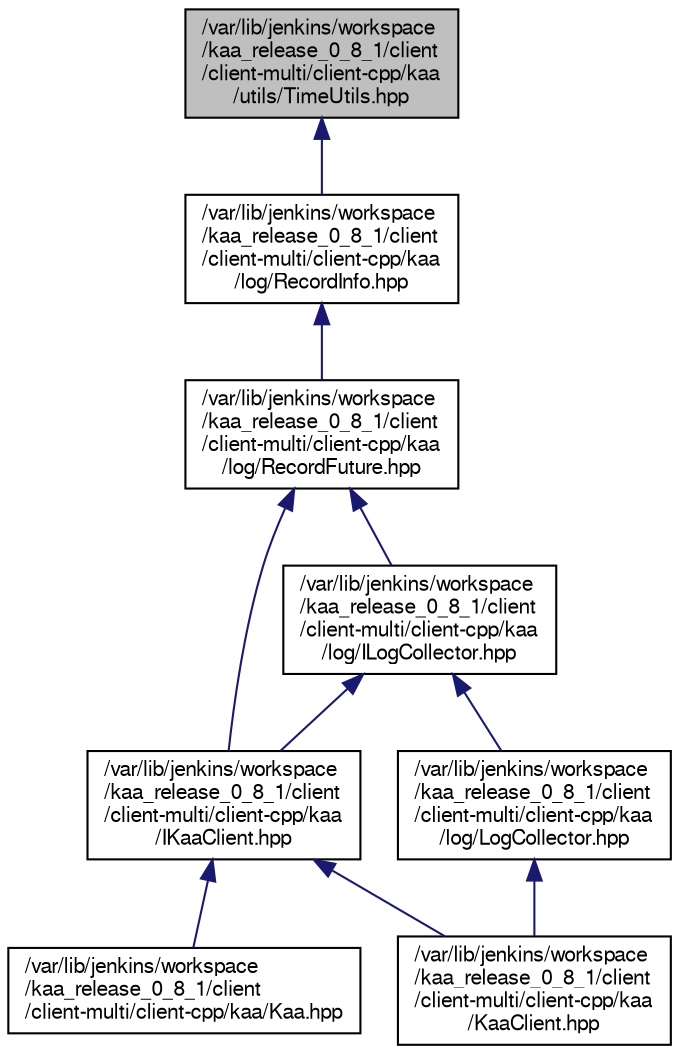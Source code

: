 digraph "/var/lib/jenkins/workspace/kaa_release_0_8_1/client/client-multi/client-cpp/kaa/utils/TimeUtils.hpp"
{
  bgcolor="transparent";
  edge [fontname="FreeSans",fontsize="10",labelfontname="FreeSans",labelfontsize="10"];
  node [fontname="FreeSans",fontsize="10",shape=record];
  Node1 [label="/var/lib/jenkins/workspace\l/kaa_release_0_8_1/client\l/client-multi/client-cpp/kaa\l/utils/TimeUtils.hpp",height=0.2,width=0.4,color="black", fillcolor="grey75", style="filled" fontcolor="black"];
  Node1 -> Node2 [dir="back",color="midnightblue",fontsize="10",style="solid",fontname="FreeSans"];
  Node2 [label="/var/lib/jenkins/workspace\l/kaa_release_0_8_1/client\l/client-multi/client-cpp/kaa\l/log/RecordInfo.hpp",height=0.2,width=0.4,color="black",URL="$RecordInfo_8hpp.html"];
  Node2 -> Node3 [dir="back",color="midnightblue",fontsize="10",style="solid",fontname="FreeSans"];
  Node3 [label="/var/lib/jenkins/workspace\l/kaa_release_0_8_1/client\l/client-multi/client-cpp/kaa\l/log/RecordFuture.hpp",height=0.2,width=0.4,color="black",URL="$RecordFuture_8hpp.html"];
  Node3 -> Node4 [dir="back",color="midnightblue",fontsize="10",style="solid",fontname="FreeSans"];
  Node4 [label="/var/lib/jenkins/workspace\l/kaa_release_0_8_1/client\l/client-multi/client-cpp/kaa\l/log/ILogCollector.hpp",height=0.2,width=0.4,color="black",URL="$ILogCollector_8hpp.html",tooltip="NOTE: THIS FILE IS AUTO-GENERATED. DO NOT EDIT IT MANUALLY. "];
  Node4 -> Node5 [dir="back",color="midnightblue",fontsize="10",style="solid",fontname="FreeSans"];
  Node5 [label="/var/lib/jenkins/workspace\l/kaa_release_0_8_1/client\l/client-multi/client-cpp/kaa\l/IKaaClient.hpp",height=0.2,width=0.4,color="black",URL="$IKaaClient_8hpp.html"];
  Node5 -> Node6 [dir="back",color="midnightblue",fontsize="10",style="solid",fontname="FreeSans"];
  Node6 [label="/var/lib/jenkins/workspace\l/kaa_release_0_8_1/client\l/client-multi/client-cpp/kaa/Kaa.hpp",height=0.2,width=0.4,color="black",URL="$Kaa_8hpp.html"];
  Node5 -> Node7 [dir="back",color="midnightblue",fontsize="10",style="solid",fontname="FreeSans"];
  Node7 [label="/var/lib/jenkins/workspace\l/kaa_release_0_8_1/client\l/client-multi/client-cpp/kaa\l/KaaClient.hpp",height=0.2,width=0.4,color="black",URL="$KaaClient_8hpp.html"];
  Node4 -> Node8 [dir="back",color="midnightblue",fontsize="10",style="solid",fontname="FreeSans"];
  Node8 [label="/var/lib/jenkins/workspace\l/kaa_release_0_8_1/client\l/client-multi/client-cpp/kaa\l/log/LogCollector.hpp",height=0.2,width=0.4,color="black",URL="$LogCollector_8hpp.html"];
  Node8 -> Node7 [dir="back",color="midnightblue",fontsize="10",style="solid",fontname="FreeSans"];
  Node3 -> Node5 [dir="back",color="midnightblue",fontsize="10",style="solid",fontname="FreeSans"];
}
